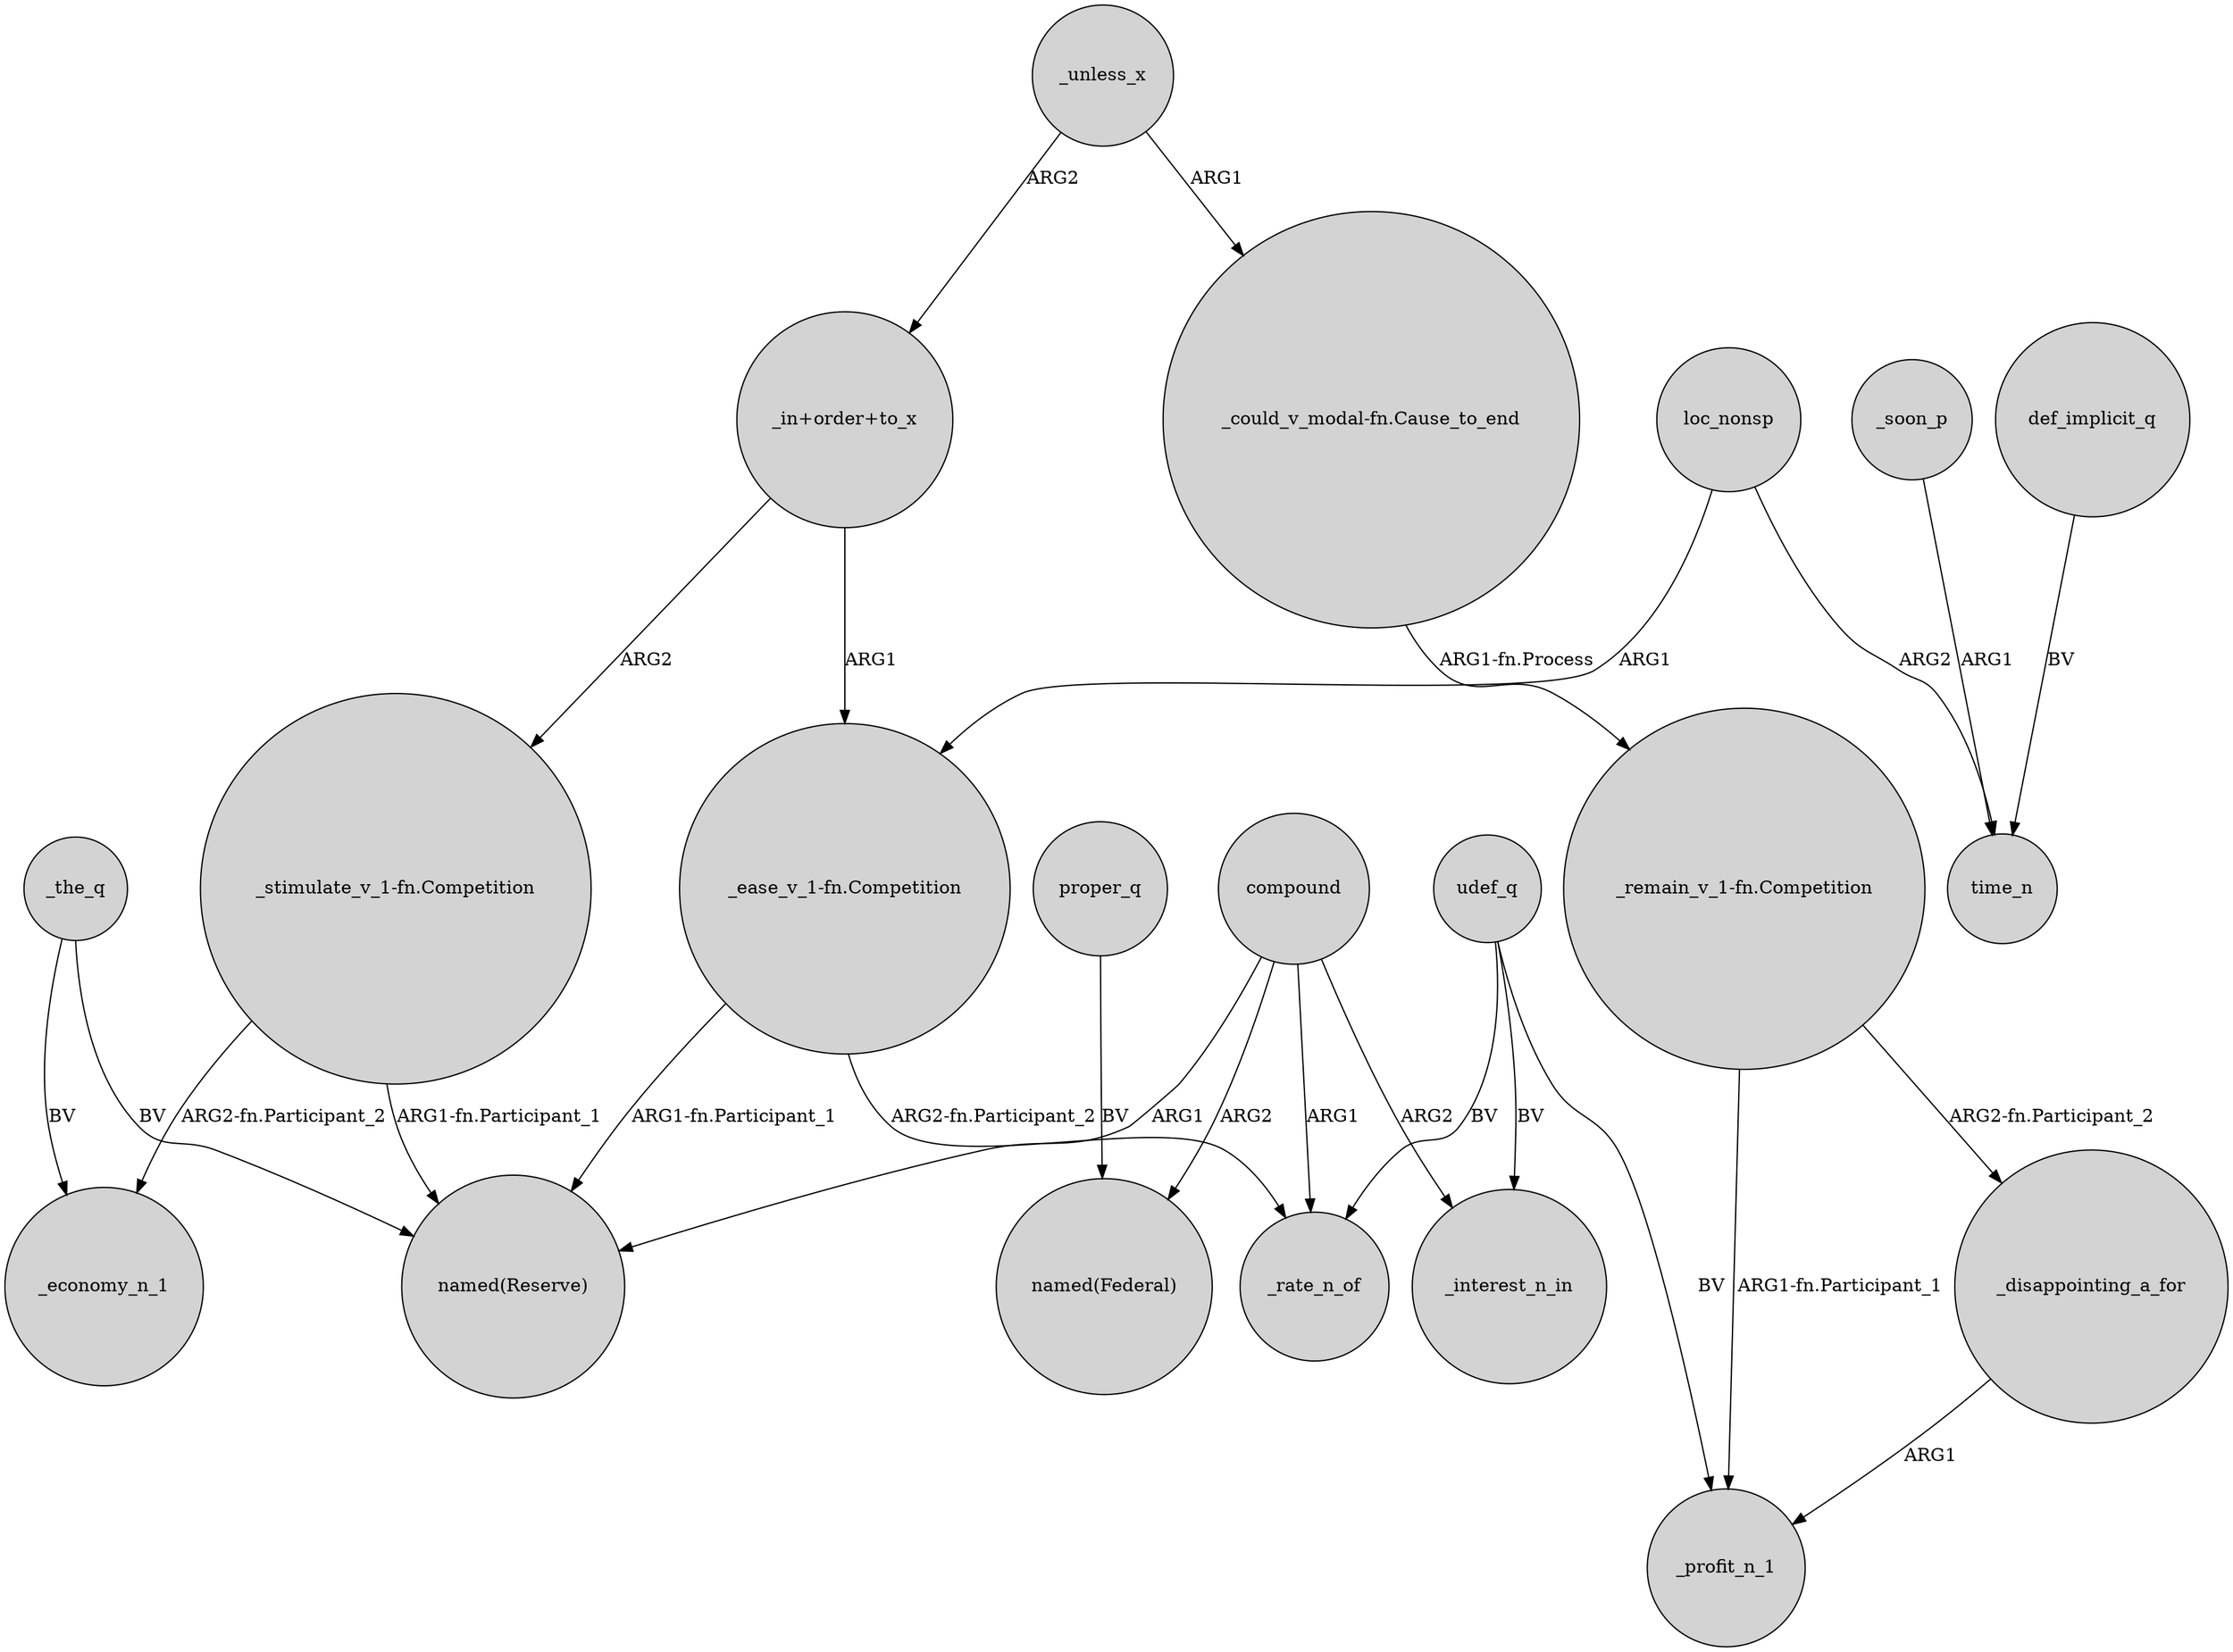 digraph {
	node [shape=circle style=filled]
	_the_q -> "named(Reserve)" [label=BV]
	"_stimulate_v_1-fn.Competition" -> "named(Reserve)" [label="ARG1-fn.Participant_1"]
	_unless_x -> "_in+order+to_x" [label=ARG2]
	"_remain_v_1-fn.Competition" -> _profit_n_1 [label="ARG1-fn.Participant_1"]
	"_remain_v_1-fn.Competition" -> _disappointing_a_for [label="ARG2-fn.Participant_2"]
	udef_q -> _profit_n_1 [label=BV]
	compound -> "named(Federal)" [label=ARG2]
	compound -> _rate_n_of [label=ARG1]
	udef_q -> _rate_n_of [label=BV]
	"_ease_v_1-fn.Competition" -> "named(Reserve)" [label="ARG1-fn.Participant_1"]
	proper_q -> "named(Federal)" [label=BV]
	"_stimulate_v_1-fn.Competition" -> _economy_n_1 [label="ARG2-fn.Participant_2"]
	_soon_p -> time_n [label=ARG1]
	"_could_v_modal-fn.Cause_to_end" -> "_remain_v_1-fn.Competition" [label="ARG1-fn.Process"]
	_disappointing_a_for -> _profit_n_1 [label=ARG1]
	"_in+order+to_x" -> "_ease_v_1-fn.Competition" [label=ARG1]
	"_in+order+to_x" -> "_stimulate_v_1-fn.Competition" [label=ARG2]
	compound -> "named(Reserve)" [label=ARG1]
	udef_q -> _interest_n_in [label=BV]
	_unless_x -> "_could_v_modal-fn.Cause_to_end" [label=ARG1]
	loc_nonsp -> time_n [label=ARG2]
	loc_nonsp -> "_ease_v_1-fn.Competition" [label=ARG1]
	def_implicit_q -> time_n [label=BV]
	"_ease_v_1-fn.Competition" -> _rate_n_of [label="ARG2-fn.Participant_2"]
	compound -> _interest_n_in [label=ARG2]
	_the_q -> _economy_n_1 [label=BV]
}
